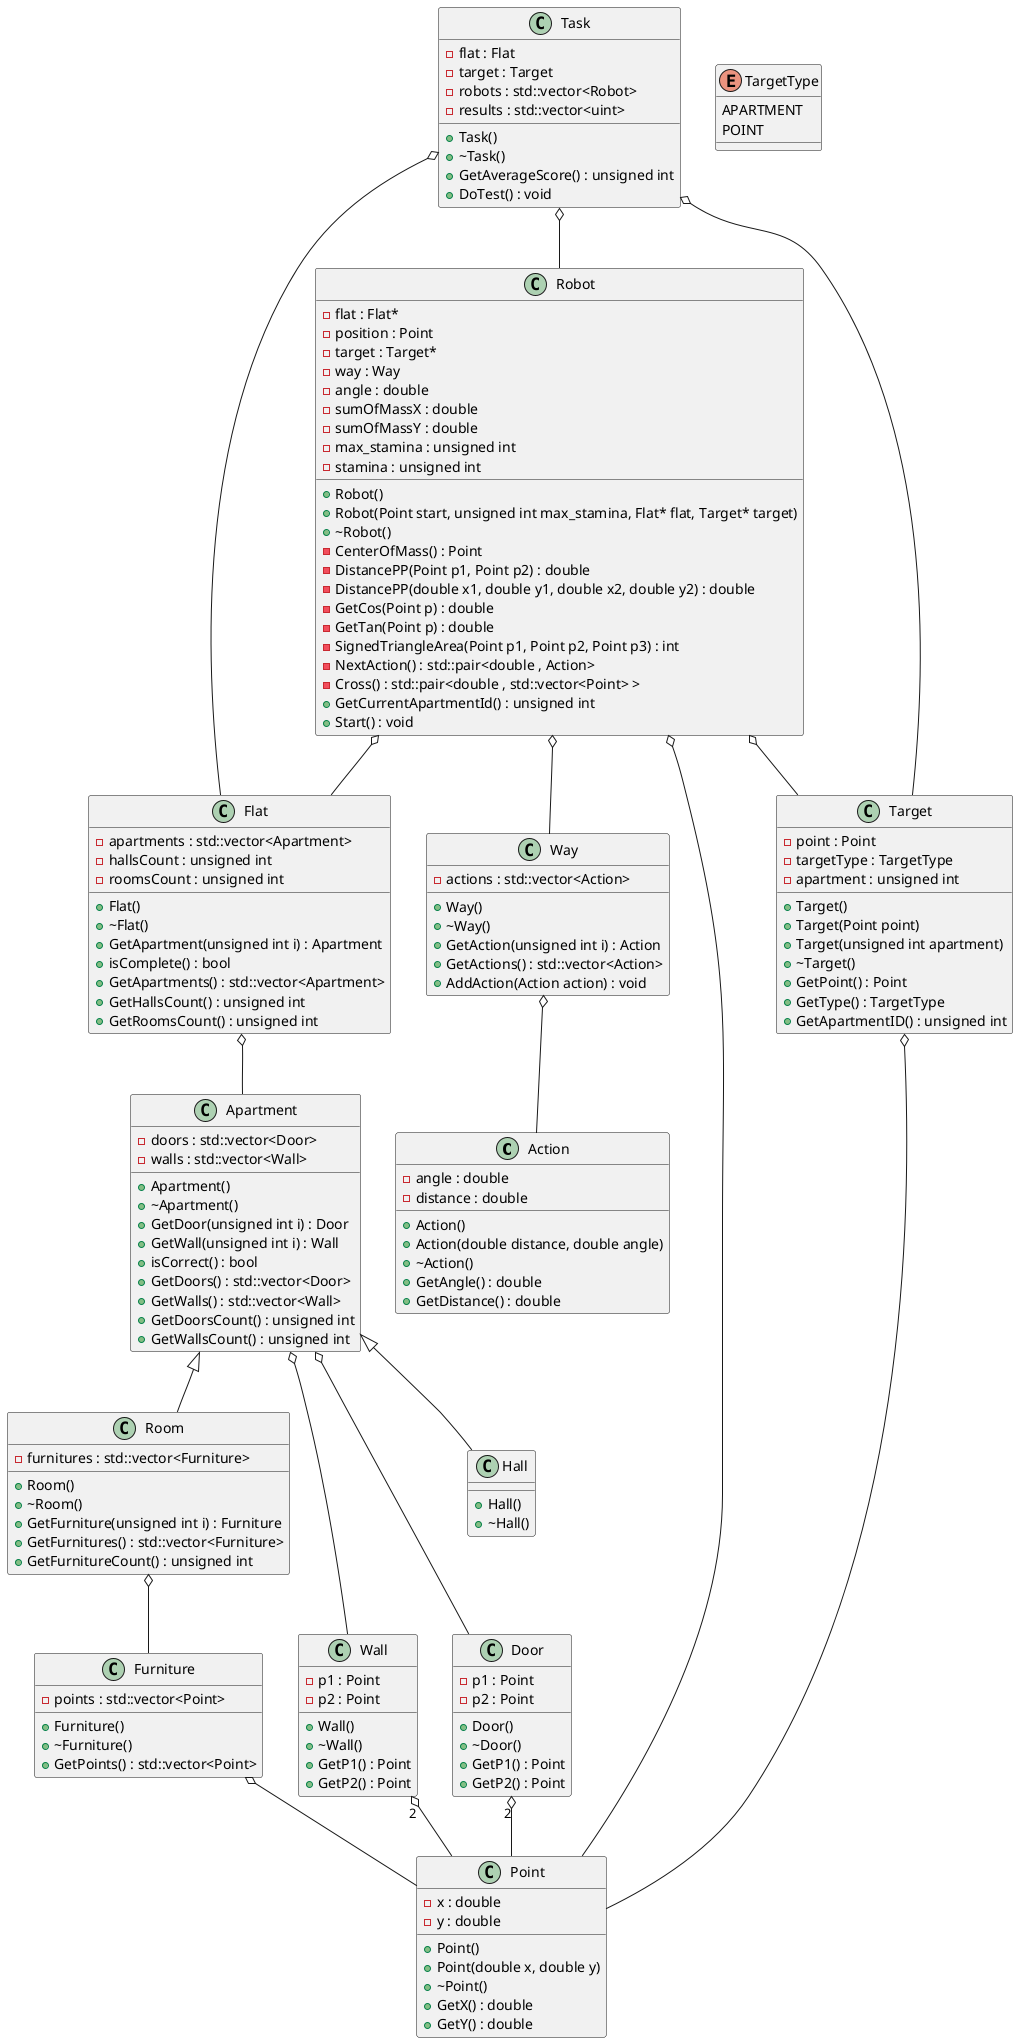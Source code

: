 @startuml





/' Objects '/

class Action {
	+Action()
	+Action(double distance, double angle)
	+~Action()
	+GetAngle() : double
	+GetDistance() : double
	-angle : double
	-distance : double
}


class Apartment {
	+Apartment()
	+~Apartment()
	+GetDoor(unsigned int i) : Door
	+GetWall(unsigned int i) : Wall
	+isCorrect() : bool
	+GetDoors() : std::vector<Door>
	-doors : std::vector<Door>
	+GetWalls() : std::vector<Wall>
	-walls : std::vector<Wall>
	+GetDoorsCount() : unsigned int
	+GetWallsCount() : unsigned int
}


class Door {
	+Door()
	+~Door()
	+GetP1() : Point
	+GetP2() : Point
	-p1 : Point
	-p2 : Point
}


class Flat {
	+Flat()
	+~Flat()
	+GetApartment(unsigned int i) : Apartment
	+isComplete() : bool
	+GetApartments() : std::vector<Apartment>
	-apartments : std::vector<Apartment>
	+GetHallsCount() : unsigned int
	+GetRoomsCount() : unsigned int
	-hallsCount : unsigned int
	-roomsCount : unsigned int
}


class Furniture {
	+Furniture()
	+~Furniture()
	+GetPoints() : std::vector<Point>
	-points : std::vector<Point>
}


class Hall {
	+Hall()
	+~Hall()
}


class Point {
	+Point()
	+Point(double x, double y)
	+~Point()
	+GetX() : double
	+GetY() : double
	-x : double
	-y : double
}


class Robot {
	+Robot()
	+Robot(Point start, unsigned int max_stamina, Flat* flat, Target* target)
	+~Robot()
	-flat : Flat*
	-CenterOfMass() : Point
	-position : Point
	-target : Target*
	-way : Way
	-DistancePP(Point p1, Point p2) : double
	-DistancePP(double x1, double y1, double x2, double y2) : double
	-GetCos(Point p) : double
	-GetTan(Point p) : double
	-angle : double
	-sumOfMassX : double
	-sumOfMassY : double
	-SignedTriangleArea(Point p1, Point p2, Point p3) : int
	-NextAction() : std::pair<double , Action>
	-Cross() : std::pair<double , std::vector<Point> >
	+GetCurrentApartmentId() : unsigned int
	-max_stamina : unsigned int
	-stamina : unsigned int
	+Start() : void
}


class Room {
	+Room()
	+~Room()
	+GetFurniture(unsigned int i) : Furniture
	+GetFurnitures() : std::vector<Furniture>
	-furnitures : std::vector<Furniture>
	+GetFurnitureCount() : unsigned int
}


class Target {
	+Target()
	+Target(Point point)
	+Target(unsigned int apartment)
	+~Target()
	+GetPoint() : Point
	-point : Point
	+GetType() : TargetType
	-targetType : TargetType
	+GetApartmentID() : unsigned int
	-apartment : unsigned int
}


class Task {
	+Task()
	+~Task()
	-flat : Flat
	-target : Target
	-robots : std::vector<Robot>
	-results : std::vector<uint>
	+GetAverageScore() : unsigned int
	+DoTest() : void
}


class Wall {
	+Wall()
	+~Wall()
	+GetP1() : Point
	+GetP2() : Point
	-p1 : Point
	-p2 : Point
}


class Way {
	+Way()
	+~Way()
	+GetAction(unsigned int i) : Action
	+GetActions() : std::vector<Action>
	-actions : std::vector<Action>
	+AddAction(Action action) : void
}


enum TargetType {
	APARTMENT
	POINT
}





/' Inheritance relationships '/

Apartment <|-- Hall


Apartment <|-- Room





/' Aggregation relationships '/

Apartment o-- Door


Apartment o-- Wall


Door "2" o-- Point


Flat o-- Apartment


Furniture o-- Point


Robot o-- Flat


Robot o-- Point


Robot o-- Target


Robot o-- Way


Room o-- Furniture


Target o-- Point


Task o-- Flat


Task o-- Robot


Task o-- Target


Wall "2" o-- Point


Way o-- Action




@enduml
